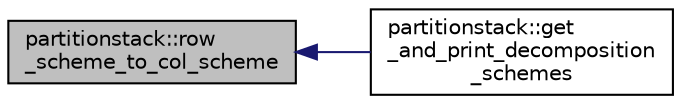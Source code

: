 digraph "partitionstack::row_scheme_to_col_scheme"
{
  edge [fontname="Helvetica",fontsize="10",labelfontname="Helvetica",labelfontsize="10"];
  node [fontname="Helvetica",fontsize="10",shape=record];
  rankdir="LR";
  Node964 [label="partitionstack::row\l_scheme_to_col_scheme",height=0.2,width=0.4,color="black", fillcolor="grey75", style="filled", fontcolor="black"];
  Node964 -> Node965 [dir="back",color="midnightblue",fontsize="10",style="solid",fontname="Helvetica"];
  Node965 [label="partitionstack::get\l_and_print_decomposition\l_schemes",height=0.2,width=0.4,color="black", fillcolor="white", style="filled",URL="$d3/d87/classpartitionstack.html#ac4881b617c6c6e66c9f97ecf0b933c69"];
}

